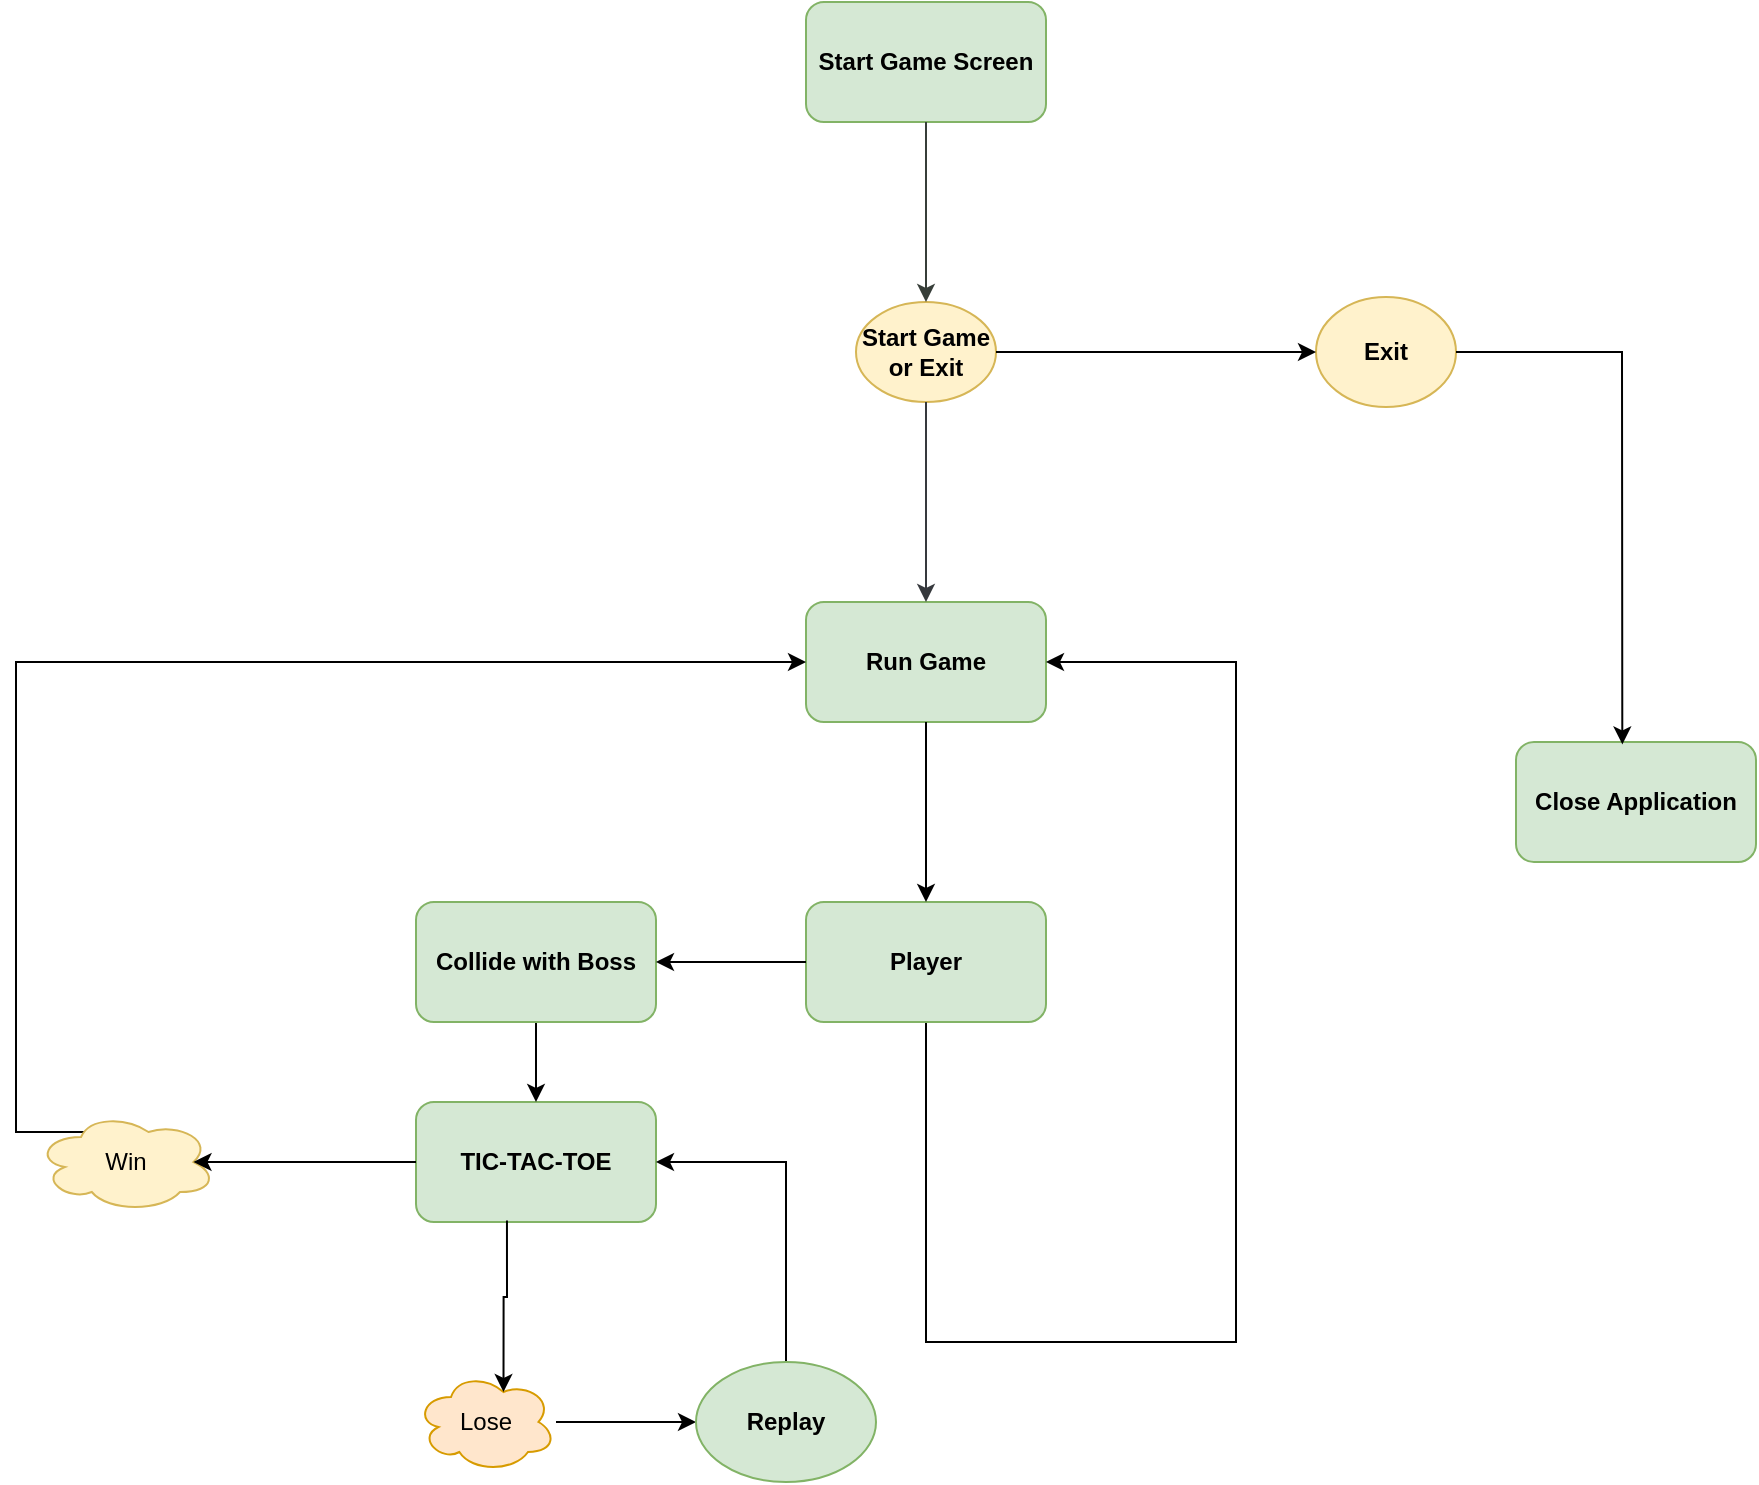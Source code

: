 <mxfile version="25.0.1">
  <diagram name="Page-1" id="9f46799a-70d6-7492-0946-bef42562c5a5">
    <mxGraphModel grid="1" page="1" gridSize="10" guides="1" tooltips="1" connect="1" arrows="1" fold="1" pageScale="1" pageWidth="1100" pageHeight="850" background="none" math="0" shadow="0">
      <root>
        <mxCell id="0" />
        <mxCell id="1" parent="0" />
        <mxCell id="DxpoUcVML3-7-af25Dol-1" value="&lt;b&gt;Start Game Screen&lt;/b&gt;" style="rounded=1;whiteSpace=wrap;html=1;fillColor=#d5e8d4;strokeColor=#82b366;" vertex="1" parent="1">
          <mxGeometry x="425" y="130" width="120" height="60" as="geometry" />
        </mxCell>
        <mxCell id="DxpoUcVML3-7-af25Dol-7" value="&lt;b&gt;Start Game or Exit&lt;/b&gt;" style="ellipse;whiteSpace=wrap;html=1;fillColor=#fff2cc;strokeColor=#d6b656;" vertex="1" parent="1">
          <mxGeometry x="450" y="280" width="70" height="50" as="geometry" />
        </mxCell>
        <mxCell id="DxpoUcVML3-7-af25Dol-10" value="&lt;b&gt;Exit&lt;/b&gt;" style="ellipse;whiteSpace=wrap;html=1;fillColor=#fff2cc;strokeColor=#d6b656;" vertex="1" parent="1">
          <mxGeometry x="680" y="277.5" width="70" height="55" as="geometry" />
        </mxCell>
        <mxCell id="DxpoUcVML3-7-af25Dol-15" value="&lt;b&gt;Close Application&lt;/b&gt;" style="rounded=1;whiteSpace=wrap;html=1;fillColor=#d5e8d4;strokeColor=#82b366;" vertex="1" parent="1">
          <mxGeometry x="780" y="500" width="120" height="60" as="geometry" />
        </mxCell>
        <mxCell id="DxpoUcVML3-7-af25Dol-17" value="&lt;b&gt;Run Game&lt;/b&gt;" style="rounded=1;whiteSpace=wrap;html=1;fillColor=#d5e8d4;strokeColor=#82b366;" vertex="1" parent="1">
          <mxGeometry x="425" y="430" width="120" height="60" as="geometry" />
        </mxCell>
        <mxCell id="xm0PBFxwntleR4CPkUEE-1" value="&lt;b&gt;TIC-TAC-TOE&lt;/b&gt;" style="rounded=1;whiteSpace=wrap;html=1;fillColor=#d5e8d4;strokeColor=#82b366;" vertex="1" parent="1">
          <mxGeometry x="230" y="680" width="120" height="60" as="geometry" />
        </mxCell>
        <mxCell id="mKOPIU4uKvKC9GVuO_rV-5" style="edgeStyle=orthogonalEdgeStyle;rounded=0;orthogonalLoop=1;jettySize=auto;html=1;entryX=0.5;entryY=0;entryDx=0;entryDy=0;" edge="1" parent="1" source="G4_ow6YmFgUokgy3-2_S-2" target="xm0PBFxwntleR4CPkUEE-1">
          <mxGeometry relative="1" as="geometry" />
        </mxCell>
        <mxCell id="G4_ow6YmFgUokgy3-2_S-2" value="&lt;b&gt;Collide with Boss&lt;/b&gt;" style="rounded=1;whiteSpace=wrap;html=1;fillColor=#d5e8d4;strokeColor=#82b366;" vertex="1" parent="1">
          <mxGeometry x="230" y="580" width="120" height="60" as="geometry" />
        </mxCell>
        <mxCell id="mKOPIU4uKvKC9GVuO_rV-4" style="edgeStyle=orthogonalEdgeStyle;rounded=0;orthogonalLoop=1;jettySize=auto;html=1;entryX=1;entryY=0.5;entryDx=0;entryDy=0;" edge="1" parent="1" source="G4_ow6YmFgUokgy3-2_S-14" target="DxpoUcVML3-7-af25Dol-17">
          <mxGeometry relative="1" as="geometry">
            <Array as="points">
              <mxPoint x="485" y="800" />
              <mxPoint x="640" y="800" />
              <mxPoint x="640" y="460" />
            </Array>
          </mxGeometry>
        </mxCell>
        <mxCell id="G4_ow6YmFgUokgy3-2_S-14" value="&lt;b&gt;Player&lt;/b&gt;" style="rounded=1;whiteSpace=wrap;html=1;fillColor=#d5e8d4;strokeColor=#82b366;" vertex="1" parent="1">
          <mxGeometry x="425" y="580" width="120" height="60" as="geometry" />
        </mxCell>
        <mxCell id="mKOPIU4uKvKC9GVuO_rV-7" style="edgeStyle=orthogonalEdgeStyle;rounded=0;orthogonalLoop=1;jettySize=auto;html=1;entryX=0;entryY=0.5;entryDx=0;entryDy=0;exitX=0.625;exitY=0.2;exitDx=0;exitDy=0;exitPerimeter=0;" edge="1" parent="1" source="G4_ow6YmFgUokgy3-2_S-28" target="DxpoUcVML3-7-af25Dol-17">
          <mxGeometry relative="1" as="geometry">
            <Array as="points">
              <mxPoint x="30" y="695" />
              <mxPoint x="30" y="460" />
            </Array>
          </mxGeometry>
        </mxCell>
        <mxCell id="G4_ow6YmFgUokgy3-2_S-28" value="Win" style="ellipse;shape=cloud;whiteSpace=wrap;html=1;fillColor=#fff2cc;strokeColor=#d6b656;" vertex="1" parent="1">
          <mxGeometry x="40" y="685" width="90" height="50" as="geometry" />
        </mxCell>
        <mxCell id="mKOPIU4uKvKC9GVuO_rV-9" value="" style="edgeStyle=orthogonalEdgeStyle;rounded=0;orthogonalLoop=1;jettySize=auto;html=1;" edge="1" parent="1" source="G4_ow6YmFgUokgy3-2_S-30" target="G4_ow6YmFgUokgy3-2_S-81">
          <mxGeometry relative="1" as="geometry" />
        </mxCell>
        <mxCell id="G4_ow6YmFgUokgy3-2_S-30" value="Lose" style="ellipse;shape=cloud;whiteSpace=wrap;html=1;fillColor=#ffe6cc;strokeColor=#d79b00;" vertex="1" parent="1">
          <mxGeometry x="230" y="815" width="70" height="50" as="geometry" />
        </mxCell>
        <mxCell id="G4_ow6YmFgUokgy3-2_S-39" value="" style="endArrow=classic;html=1;rounded=0;exitX=0.5;exitY=1;exitDx=0;exitDy=0;entryX=0.5;entryY=0;entryDx=0;entryDy=0;fillColor=#ffcccc;strokeColor=#36393d;" edge="1" parent="1" source="DxpoUcVML3-7-af25Dol-7" target="DxpoUcVML3-7-af25Dol-17">
          <mxGeometry width="50" height="50" relative="1" as="geometry">
            <mxPoint x="340" y="550" as="sourcePoint" />
            <mxPoint x="390" y="500" as="targetPoint" />
          </mxGeometry>
        </mxCell>
        <mxCell id="G4_ow6YmFgUokgy3-2_S-41" value="" style="endArrow=classic;html=1;rounded=0;exitX=0.5;exitY=1;exitDx=0;exitDy=0;entryX=0.5;entryY=0;entryDx=0;entryDy=0;" edge="1" parent="1" source="DxpoUcVML3-7-af25Dol-17" target="G4_ow6YmFgUokgy3-2_S-14">
          <mxGeometry width="50" height="50" relative="1" as="geometry">
            <mxPoint x="480" y="720" as="sourcePoint" />
            <mxPoint x="490" y="545" as="targetPoint" />
          </mxGeometry>
        </mxCell>
        <mxCell id="G4_ow6YmFgUokgy3-2_S-48" value="" style="endArrow=classic;html=1;rounded=0;exitX=0.5;exitY=1;exitDx=0;exitDy=0;entryX=0.5;entryY=0;entryDx=0;entryDy=0;fillColor=#ffcccc;strokeColor=#373e39;curved=0;" edge="1" parent="1" source="DxpoUcVML3-7-af25Dol-1" target="DxpoUcVML3-7-af25Dol-7">
          <mxGeometry width="50" height="50" relative="1" as="geometry">
            <mxPoint x="450" y="450" as="sourcePoint" />
            <mxPoint x="500" y="400" as="targetPoint" />
          </mxGeometry>
        </mxCell>
        <mxCell id="G4_ow6YmFgUokgy3-2_S-65" value="" style="endArrow=classic;html=1;rounded=0;exitX=1;exitY=0.5;exitDx=0;exitDy=0;entryX=0;entryY=0.5;entryDx=0;entryDy=0;" edge="1" parent="1" source="DxpoUcVML3-7-af25Dol-7" target="DxpoUcVML3-7-af25Dol-10">
          <mxGeometry width="50" height="50" relative="1" as="geometry">
            <mxPoint x="450" y="350" as="sourcePoint" />
            <mxPoint x="500" y="300" as="targetPoint" />
          </mxGeometry>
        </mxCell>
        <mxCell id="G4_ow6YmFgUokgy3-2_S-66" value="" style="endArrow=classic;html=1;rounded=0;exitX=1;exitY=0.5;exitDx=0;exitDy=0;entryX=0.443;entryY=0.02;entryDx=0;entryDy=0;entryPerimeter=0;" edge="1" parent="1" source="DxpoUcVML3-7-af25Dol-10" target="DxpoUcVML3-7-af25Dol-15">
          <mxGeometry width="50" height="50" relative="1" as="geometry">
            <mxPoint x="450" y="350" as="sourcePoint" />
            <mxPoint x="500" y="300" as="targetPoint" />
            <Array as="points">
              <mxPoint x="833" y="305" />
            </Array>
          </mxGeometry>
        </mxCell>
        <mxCell id="mKOPIU4uKvKC9GVuO_rV-11" style="edgeStyle=orthogonalEdgeStyle;rounded=0;orthogonalLoop=1;jettySize=auto;html=1;entryX=1;entryY=0.5;entryDx=0;entryDy=0;" edge="1" parent="1" source="G4_ow6YmFgUokgy3-2_S-81" target="xm0PBFxwntleR4CPkUEE-1">
          <mxGeometry relative="1" as="geometry">
            <mxPoint x="415" y="710" as="targetPoint" />
            <Array as="points">
              <mxPoint x="415" y="710" />
            </Array>
          </mxGeometry>
        </mxCell>
        <mxCell id="G4_ow6YmFgUokgy3-2_S-81" value="&lt;b&gt;Replay&lt;/b&gt;" style="ellipse;whiteSpace=wrap;html=1;fillColor=#d5e8d4;strokeColor=#82b366;" vertex="1" parent="1">
          <mxGeometry x="370" y="810" width="90" height="60" as="geometry" />
        </mxCell>
        <mxCell id="mKOPIU4uKvKC9GVuO_rV-3" style="edgeStyle=orthogonalEdgeStyle;rounded=0;orthogonalLoop=1;jettySize=auto;html=1;exitX=0;exitY=0.5;exitDx=0;exitDy=0;entryX=1;entryY=0.5;entryDx=0;entryDy=0;" edge="1" parent="1" source="G4_ow6YmFgUokgy3-2_S-14" target="G4_ow6YmFgUokgy3-2_S-2">
          <mxGeometry relative="1" as="geometry" />
        </mxCell>
        <mxCell id="mKOPIU4uKvKC9GVuO_rV-6" style="edgeStyle=orthogonalEdgeStyle;rounded=0;orthogonalLoop=1;jettySize=auto;html=1;entryX=0.875;entryY=0.5;entryDx=0;entryDy=0;entryPerimeter=0;" edge="1" parent="1" source="xm0PBFxwntleR4CPkUEE-1" target="G4_ow6YmFgUokgy3-2_S-28">
          <mxGeometry relative="1" as="geometry" />
        </mxCell>
        <mxCell id="mKOPIU4uKvKC9GVuO_rV-8" style="edgeStyle=orthogonalEdgeStyle;rounded=0;orthogonalLoop=1;jettySize=auto;html=1;entryX=0.625;entryY=0.2;entryDx=0;entryDy=0;entryPerimeter=0;exitX=0.379;exitY=0.987;exitDx=0;exitDy=0;exitPerimeter=0;" edge="1" parent="1" source="xm0PBFxwntleR4CPkUEE-1" target="G4_ow6YmFgUokgy3-2_S-30">
          <mxGeometry relative="1" as="geometry" />
        </mxCell>
      </root>
    </mxGraphModel>
  </diagram>
</mxfile>
